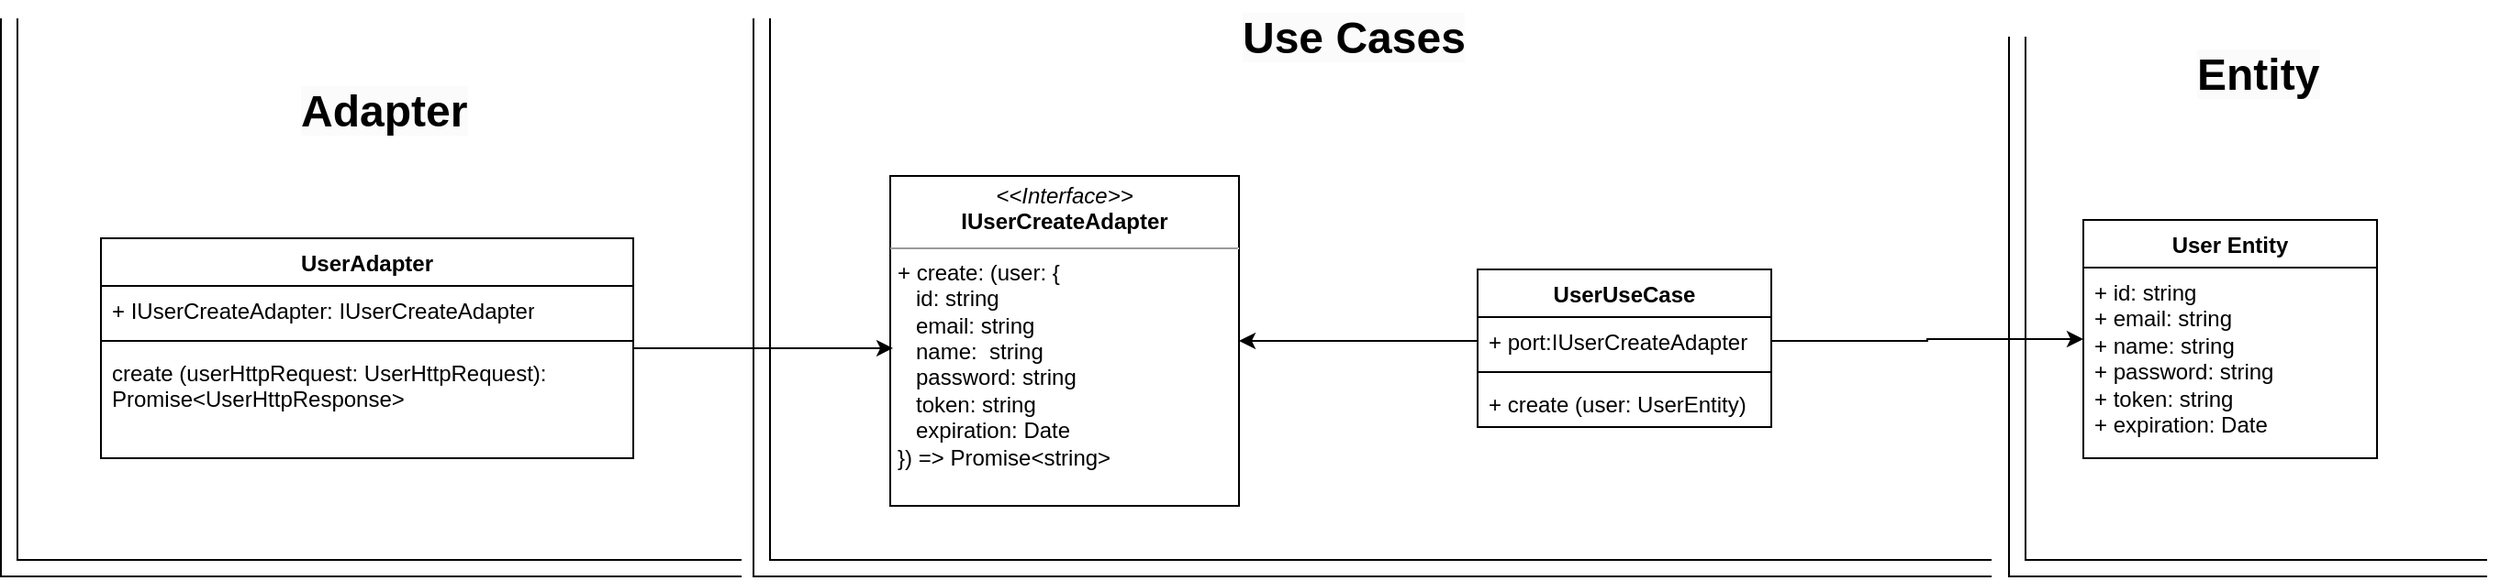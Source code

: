 <mxfile version="21.1.4" type="device">
  <diagram id="C5RBs43oDa-KdzZeNtuy" name="Page-1">
    <mxGraphModel dx="1986" dy="2120" grid="1" gridSize="10" guides="1" tooltips="1" connect="1" arrows="1" fold="1" page="1" pageScale="1" pageWidth="827" pageHeight="1169" math="0" shadow="0">
      <root>
        <mxCell id="WIyWlLk6GJQsqaUBKTNV-0" />
        <mxCell id="WIyWlLk6GJQsqaUBKTNV-1" parent="WIyWlLk6GJQsqaUBKTNV-0" />
        <mxCell id="MhnGH0C2IIJK1O8SmQI_-11" value="UserUseCase" style="swimlane;fontStyle=1;align=center;verticalAlign=top;childLayout=stackLayout;horizontal=1;startSize=26;horizontalStack=0;resizeParent=1;resizeParentMax=0;resizeLast=0;collapsible=1;marginBottom=0;whiteSpace=wrap;html=1;" vertex="1" parent="WIyWlLk6GJQsqaUBKTNV-1">
          <mxGeometry x="1360" y="97" width="160" height="86" as="geometry" />
        </mxCell>
        <mxCell id="MhnGH0C2IIJK1O8SmQI_-12" value="+ port:IUserCreateAdapter" style="text;strokeColor=none;fillColor=none;align=left;verticalAlign=top;spacingLeft=4;spacingRight=4;overflow=hidden;rotatable=0;points=[[0,0.5],[1,0.5]];portConstraint=eastwest;whiteSpace=wrap;html=1;" vertex="1" parent="MhnGH0C2IIJK1O8SmQI_-11">
          <mxGeometry y="26" width="160" height="26" as="geometry" />
        </mxCell>
        <mxCell id="MhnGH0C2IIJK1O8SmQI_-13" value="" style="line;strokeWidth=1;fillColor=none;align=left;verticalAlign=middle;spacingTop=-1;spacingLeft=3;spacingRight=3;rotatable=0;labelPosition=right;points=[];portConstraint=eastwest;strokeColor=inherit;" vertex="1" parent="MhnGH0C2IIJK1O8SmQI_-11">
          <mxGeometry y="52" width="160" height="8" as="geometry" />
        </mxCell>
        <mxCell id="MhnGH0C2IIJK1O8SmQI_-14" value="+ create (user: UserEntity)" style="text;strokeColor=none;fillColor=none;align=left;verticalAlign=top;spacingLeft=4;spacingRight=4;overflow=hidden;rotatable=0;points=[[0,0.5],[1,0.5]];portConstraint=eastwest;whiteSpace=wrap;html=1;" vertex="1" parent="MhnGH0C2IIJK1O8SmQI_-11">
          <mxGeometry y="60" width="160" height="26" as="geometry" />
        </mxCell>
        <mxCell id="MhnGH0C2IIJK1O8SmQI_-21" value="&lt;p style=&quot;margin:0px;margin-top:4px;text-align:center;&quot;&gt;&lt;i&gt;&amp;lt;&amp;lt;Interface&amp;gt;&amp;gt;&lt;/i&gt;&lt;br&gt;&lt;b&gt;IUserCreateAdapter&lt;/b&gt;&lt;br&gt;&lt;/p&gt;&lt;hr size=&quot;1&quot;&gt;&lt;p style=&quot;margin:0px;margin-left:4px;&quot;&gt;&lt;/p&gt;&lt;p style=&quot;margin:0px;margin-left:4px;&quot;&gt;+&amp;nbsp;create: (user: {&lt;/p&gt;&lt;p style=&quot;margin:0px;margin-left:4px;&quot;&gt;&amp;nbsp; &amp;nbsp;id: string&amp;nbsp;&lt;/p&gt;&lt;p style=&quot;margin:0px;margin-left:4px;&quot;&gt;&amp;nbsp; &amp;nbsp;email: string&amp;nbsp;&lt;/p&gt;&lt;p style=&quot;margin:0px;margin-left:4px;&quot;&gt;&amp;nbsp; &amp;nbsp;name:&amp;nbsp; string&amp;nbsp;&lt;/p&gt;&lt;p style=&quot;margin:0px;margin-left:4px;&quot;&gt;&amp;nbsp; &amp;nbsp;password: string&amp;nbsp;&lt;/p&gt;&lt;p style=&quot;margin:0px;margin-left:4px;&quot;&gt;&amp;nbsp; &amp;nbsp;token: string&lt;/p&gt;&lt;p style=&quot;margin:0px;margin-left:4px;&quot;&gt;&amp;nbsp; &amp;nbsp;expiration: Date&amp;nbsp;&lt;/p&gt;&lt;p style=&quot;margin:0px;margin-left:4px;&quot;&gt;}) =&amp;gt; Promise&amp;lt;string&amp;gt;&lt;/p&gt;" style="verticalAlign=top;align=left;overflow=fill;fontSize=12;fontFamily=Helvetica;html=1;whiteSpace=wrap;" vertex="1" parent="WIyWlLk6GJQsqaUBKTNV-1">
          <mxGeometry x="1040" y="46" width="190" height="180" as="geometry" />
        </mxCell>
        <mxCell id="MhnGH0C2IIJK1O8SmQI_-22" style="edgeStyle=orthogonalEdgeStyle;rounded=0;orthogonalLoop=1;jettySize=auto;html=1;exitX=0;exitY=0.5;exitDx=0;exitDy=0;entryX=1;entryY=0.5;entryDx=0;entryDy=0;" edge="1" parent="WIyWlLk6GJQsqaUBKTNV-1" source="MhnGH0C2IIJK1O8SmQI_-12" target="MhnGH0C2IIJK1O8SmQI_-21">
          <mxGeometry relative="1" as="geometry" />
        </mxCell>
        <mxCell id="MhnGH0C2IIJK1O8SmQI_-23" value="UserAdapter" style="swimlane;fontStyle=1;align=center;verticalAlign=top;childLayout=stackLayout;horizontal=1;startSize=26;horizontalStack=0;resizeParent=1;resizeParentMax=0;resizeLast=0;collapsible=1;marginBottom=0;whiteSpace=wrap;html=1;" vertex="1" parent="WIyWlLk6GJQsqaUBKTNV-1">
          <mxGeometry x="610" y="80" width="290" height="120" as="geometry" />
        </mxCell>
        <mxCell id="MhnGH0C2IIJK1O8SmQI_-24" value="+&amp;nbsp;IUserCreateAdapter: IUserCreateAdapter" style="text;strokeColor=none;fillColor=none;align=left;verticalAlign=top;spacingLeft=4;spacingRight=4;overflow=hidden;rotatable=0;points=[[0,0.5],[1,0.5]];portConstraint=eastwest;whiteSpace=wrap;html=1;" vertex="1" parent="MhnGH0C2IIJK1O8SmQI_-23">
          <mxGeometry y="26" width="290" height="26" as="geometry" />
        </mxCell>
        <mxCell id="MhnGH0C2IIJK1O8SmQI_-25" value="" style="line;strokeWidth=1;fillColor=none;align=left;verticalAlign=middle;spacingTop=-1;spacingLeft=3;spacingRight=3;rotatable=0;labelPosition=right;points=[];portConstraint=eastwest;strokeColor=inherit;" vertex="1" parent="MhnGH0C2IIJK1O8SmQI_-23">
          <mxGeometry y="52" width="290" height="8" as="geometry" />
        </mxCell>
        <mxCell id="MhnGH0C2IIJK1O8SmQI_-26" value="create (userHttpRequest: UserHttpRequest): Promise&amp;lt;UserHttpResponse&amp;gt;" style="text;strokeColor=none;fillColor=none;align=left;verticalAlign=top;spacingLeft=4;spacingRight=4;overflow=hidden;rotatable=0;points=[[0,0.5],[1,0.5]];portConstraint=eastwest;whiteSpace=wrap;html=1;" vertex="1" parent="MhnGH0C2IIJK1O8SmQI_-23">
          <mxGeometry y="60" width="290" height="60" as="geometry" />
        </mxCell>
        <mxCell id="MhnGH0C2IIJK1O8SmQI_-31" value="" style="shape=filledEdge;curved=0;rounded=0;fixDash=1;endArrow=none;strokeWidth=10;fillColor=#ffffff;edgeStyle=orthogonalEdgeStyle;html=1;" edge="1" parent="WIyWlLk6GJQsqaUBKTNV-1">
          <mxGeometry width="60" height="40" relative="1" as="geometry">
            <mxPoint x="1640" y="260" as="sourcePoint" />
            <mxPoint x="970" y="-40" as="targetPoint" />
            <Array as="points">
              <mxPoint x="1640" y="260" />
              <mxPoint x="970" y="260" />
            </Array>
          </mxGeometry>
        </mxCell>
        <mxCell id="MhnGH0C2IIJK1O8SmQI_-28" style="edgeStyle=orthogonalEdgeStyle;rounded=0;orthogonalLoop=1;jettySize=auto;html=1;exitX=1;exitY=0.5;exitDx=0;exitDy=0;entryX=0.008;entryY=0.522;entryDx=0;entryDy=0;entryPerimeter=0;" edge="1" parent="WIyWlLk6GJQsqaUBKTNV-1" source="MhnGH0C2IIJK1O8SmQI_-23" target="MhnGH0C2IIJK1O8SmQI_-21">
          <mxGeometry relative="1" as="geometry" />
        </mxCell>
        <mxCell id="MhnGH0C2IIJK1O8SmQI_-32" value="" style="shape=filledEdge;curved=0;rounded=0;fixDash=1;endArrow=none;strokeWidth=10;fillColor=#ffffff;edgeStyle=orthogonalEdgeStyle;html=1;" edge="1" parent="WIyWlLk6GJQsqaUBKTNV-1">
          <mxGeometry width="60" height="40" relative="1" as="geometry">
            <mxPoint x="1910" y="260" as="sourcePoint" />
            <mxPoint x="1654" y="-30" as="targetPoint" />
            <Array as="points">
              <mxPoint x="1904" y="260" />
              <mxPoint x="1654" y="260" />
            </Array>
          </mxGeometry>
        </mxCell>
        <mxCell id="MhnGH0C2IIJK1O8SmQI_-34" value="&lt;span style=&quot;color: rgb(0, 0, 0); font-family: Helvetica; font-size: 24px; font-style: normal; font-variant-ligatures: normal; font-variant-caps: normal; font-weight: 700; letter-spacing: normal; orphans: 2; text-align: center; text-indent: 0px; text-transform: none; widows: 2; word-spacing: 0px; -webkit-text-stroke-width: 0px; background-color: rgb(251, 251, 251); text-decoration-thickness: initial; text-decoration-style: initial; text-decoration-color: initial; float: none; display: inline !important;&quot;&gt;Use Cases&lt;/span&gt;" style="text;whiteSpace=wrap;html=1;" vertex="1" parent="WIyWlLk6GJQsqaUBKTNV-1">
          <mxGeometry x="1230" y="-50" width="150" height="50" as="geometry" />
        </mxCell>
        <mxCell id="MhnGH0C2IIJK1O8SmQI_-35" value="&lt;span style=&quot;color: rgb(0, 0, 0); font-family: Helvetica; font-size: 24px; font-style: normal; font-variant-ligatures: normal; font-variant-caps: normal; font-weight: 700; letter-spacing: normal; orphans: 2; text-align: center; text-indent: 0px; text-transform: none; widows: 2; word-spacing: 0px; -webkit-text-stroke-width: 0px; background-color: rgb(251, 251, 251); text-decoration-thickness: initial; text-decoration-style: initial; text-decoration-color: initial; float: none; display: inline !important;&quot;&gt;Entity&lt;/span&gt;" style="text;whiteSpace=wrap;html=1;" vertex="1" parent="WIyWlLk6GJQsqaUBKTNV-1">
          <mxGeometry x="1750" y="-30" width="150" height="50" as="geometry" />
        </mxCell>
        <mxCell id="MhnGH0C2IIJK1O8SmQI_-36" value="&lt;span style=&quot;color: rgb(0, 0, 0); font-family: Helvetica; font-size: 24px; font-style: normal; font-variant-ligatures: normal; font-variant-caps: normal; font-weight: 700; letter-spacing: normal; orphans: 2; text-align: center; text-indent: 0px; text-transform: none; widows: 2; word-spacing: 0px; -webkit-text-stroke-width: 0px; background-color: rgb(251, 251, 251); text-decoration-thickness: initial; text-decoration-style: initial; text-decoration-color: initial; float: none; display: inline !important;&quot;&gt;Adapter&lt;br&gt;&lt;br&gt;&lt;/span&gt;" style="text;whiteSpace=wrap;html=1;" vertex="1" parent="WIyWlLk6GJQsqaUBKTNV-1">
          <mxGeometry x="717" y="-10" width="110" height="50" as="geometry" />
        </mxCell>
        <mxCell id="MhnGH0C2IIJK1O8SmQI_-37" value="User Entity&lt;div style=&quot;border-color: var(--border-color); padding: 0px; margin: 0px;&quot;&gt;&lt;br style=&quot;border-color: var(--border-color); padding: 0px; margin: 0px; font-weight: 400;&quot;&gt;&lt;/div&gt;" style="swimlane;fontStyle=1;align=center;verticalAlign=top;childLayout=stackLayout;horizontal=1;startSize=26;horizontalStack=0;resizeParent=1;resizeParentMax=0;resizeLast=0;collapsible=1;marginBottom=0;whiteSpace=wrap;html=1;" vertex="1" parent="WIyWlLk6GJQsqaUBKTNV-1">
          <mxGeometry x="1690" y="70" width="160" height="130" as="geometry" />
        </mxCell>
        <mxCell id="MhnGH0C2IIJK1O8SmQI_-38" value="+ id: string&lt;br style=&quot;border-color: var(--border-color); padding: 0px; margin: 0px;&quot;&gt;&lt;span style=&quot;&quot;&gt;+ email: string&lt;/span&gt;&lt;br style=&quot;border-color: var(--border-color); padding: 0px; margin: 0px;&quot;&gt;&lt;span style=&quot;&quot;&gt;+ name: string&lt;/span&gt;&lt;br style=&quot;border-color: var(--border-color); padding: 0px; margin: 0px;&quot;&gt;&lt;span style=&quot;&quot;&gt;+ password: string&lt;/span&gt;&lt;br style=&quot;border-color: var(--border-color); padding: 0px; margin: 0px;&quot;&gt;&lt;span style=&quot;&quot;&gt;+ token: string&lt;/span&gt;&lt;br style=&quot;border-color: var(--border-color); padding: 0px; margin: 0px;&quot;&gt;&lt;span style=&quot;&quot;&gt;+ expiration: Date&lt;/span&gt;" style="text;strokeColor=none;fillColor=none;align=left;verticalAlign=top;spacingLeft=4;spacingRight=4;overflow=hidden;rotatable=0;points=[[0,0.5],[1,0.5]];portConstraint=eastwest;whiteSpace=wrap;html=1;" vertex="1" parent="MhnGH0C2IIJK1O8SmQI_-37">
          <mxGeometry y="26" width="160" height="104" as="geometry" />
        </mxCell>
        <mxCell id="MhnGH0C2IIJK1O8SmQI_-41" value="" style="shape=filledEdge;curved=0;rounded=0;fixDash=1;endArrow=none;strokeWidth=10;fillColor=#ffffff;edgeStyle=orthogonalEdgeStyle;html=1;" edge="1" parent="WIyWlLk6GJQsqaUBKTNV-1">
          <mxGeometry width="60" height="40" relative="1" as="geometry">
            <mxPoint x="959" y="260" as="sourcePoint" />
            <mxPoint x="560" y="-40" as="targetPoint" />
            <Array as="points">
              <mxPoint x="560" y="260" />
            </Array>
          </mxGeometry>
        </mxCell>
        <mxCell id="MhnGH0C2IIJK1O8SmQI_-42" style="edgeStyle=orthogonalEdgeStyle;rounded=0;orthogonalLoop=1;jettySize=auto;html=1;exitX=1;exitY=0.5;exitDx=0;exitDy=0;entryX=0;entryY=0.5;entryDx=0;entryDy=0;" edge="1" parent="WIyWlLk6GJQsqaUBKTNV-1" source="MhnGH0C2IIJK1O8SmQI_-12" target="MhnGH0C2IIJK1O8SmQI_-37">
          <mxGeometry relative="1" as="geometry" />
        </mxCell>
      </root>
    </mxGraphModel>
  </diagram>
</mxfile>
